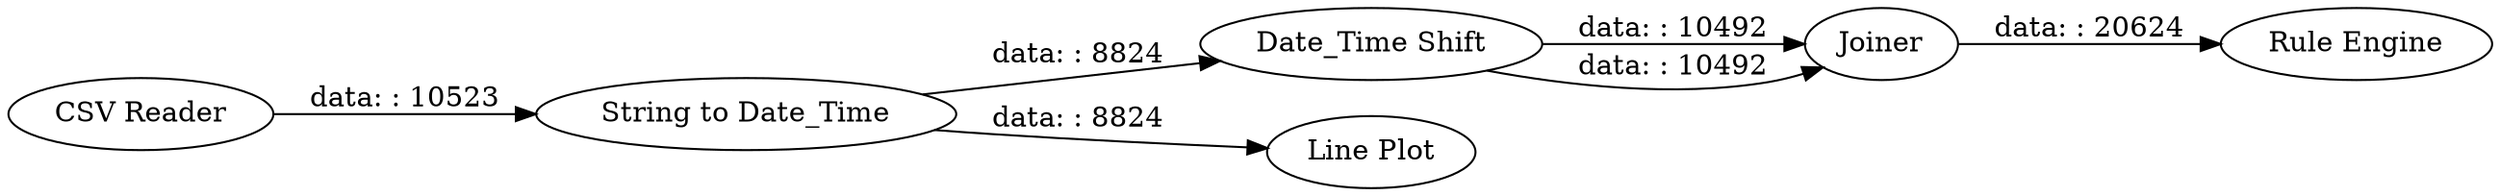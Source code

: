 digraph {
	"-1970713649801523105_5" [label="Rule Engine"]
	"-1970713649801523105_4" [label=Joiner]
	"-1970713649801523105_1" [label="CSV Reader"]
	"-1970713649801523105_2" [label="String to Date_Time"]
	"-1970713649801523105_3" [label="Date_Time Shift"]
	"-1970713649801523105_6" [label="Line Plot"]
	"-1970713649801523105_1" -> "-1970713649801523105_2" [label="data: : 10523"]
	"-1970713649801523105_2" -> "-1970713649801523105_3" [label="data: : 8824"]
	"-1970713649801523105_3" -> "-1970713649801523105_4" [label="data: : 10492"]
	"-1970713649801523105_4" -> "-1970713649801523105_5" [label="data: : 20624"]
	"-1970713649801523105_3" -> "-1970713649801523105_4" [label="data: : 10492"]
	"-1970713649801523105_2" -> "-1970713649801523105_6" [label="data: : 8824"]
	rankdir=LR
}

